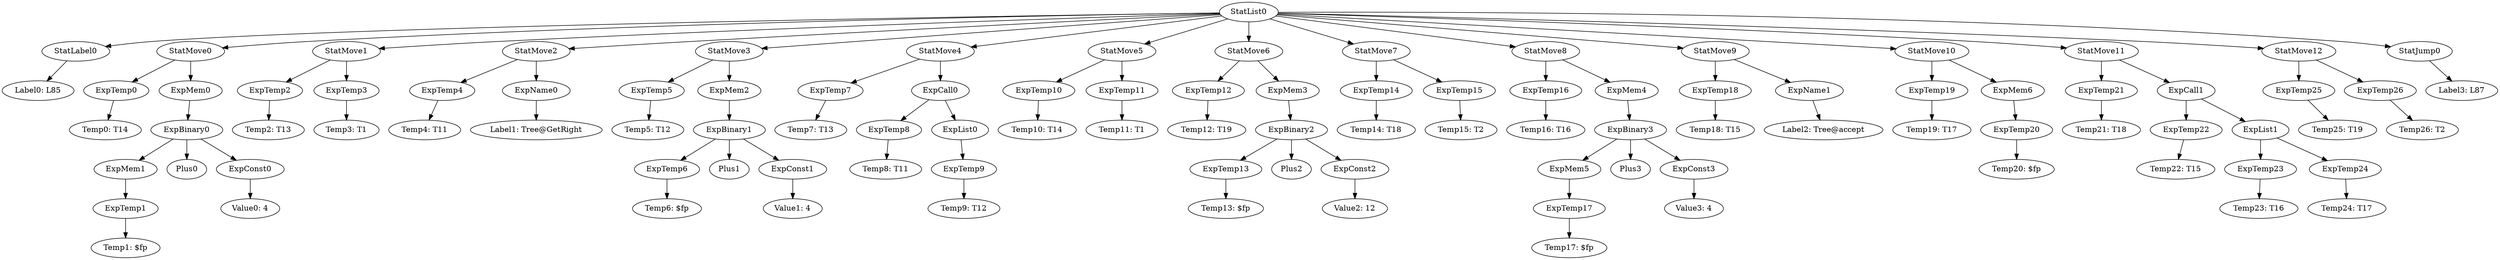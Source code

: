 digraph {
	ordering = out;
	ExpTemp26 -> "Temp26: T2";
	ExpTemp25 -> "Temp25: T19";
	StatJump0 -> "Label3: L87";
	ExpCall1 -> ExpTemp22;
	ExpCall1 -> ExpList1;
	StatMove11 -> ExpTemp21;
	StatMove11 -> ExpCall1;
	ExpTemp24 -> "Temp24: T17";
	ExpMem6 -> ExpTemp20;
	ExpTemp20 -> "Temp20: $fp";
	StatMove10 -> ExpTemp19;
	StatMove10 -> ExpMem6;
	StatMove9 -> ExpTemp18;
	StatMove9 -> ExpName1;
	ExpTemp22 -> "Temp22: T15";
	StatMove3 -> ExpTemp5;
	StatMove3 -> ExpMem2;
	ExpTemp11 -> "Temp11: T1";
	ExpTemp5 -> "Temp5: T12";
	ExpTemp1 -> "Temp1: $fp";
	ExpTemp14 -> "Temp14: T18";
	ExpTemp4 -> "Temp4: T11";
	ExpName0 -> "Label1: Tree@GetRight";
	ExpTemp3 -> "Temp3: T1";
	ExpConst1 -> "Value1: 4";
	StatMove5 -> ExpTemp10;
	StatMove5 -> ExpTemp11;
	StatMove1 -> ExpTemp2;
	StatMove1 -> ExpTemp3;
	ExpTemp18 -> "Temp18: T15";
	ExpTemp8 -> "Temp8: T11";
	ExpTemp23 -> "Temp23: T16";
	ExpBinary0 -> ExpMem1;
	ExpBinary0 -> Plus0;
	ExpBinary0 -> ExpConst0;
	ExpMem4 -> ExpBinary3;
	ExpTemp12 -> "Temp12: T19";
	ExpMem2 -> ExpBinary1;
	ExpCall0 -> ExpTemp8;
	ExpCall0 -> ExpList0;
	ExpTemp21 -> "Temp21: T18";
	ExpTemp17 -> "Temp17: $fp";
	ExpTemp7 -> "Temp7: T13";
	ExpTemp0 -> "Temp0: T14";
	StatList0 -> StatLabel0;
	StatList0 -> StatMove0;
	StatList0 -> StatMove1;
	StatList0 -> StatMove2;
	StatList0 -> StatMove3;
	StatList0 -> StatMove4;
	StatList0 -> StatMove5;
	StatList0 -> StatMove6;
	StatList0 -> StatMove7;
	StatList0 -> StatMove8;
	StatList0 -> StatMove9;
	StatList0 -> StatMove10;
	StatList0 -> StatMove11;
	StatList0 -> StatMove12;
	StatList0 -> StatJump0;
	ExpTemp19 -> "Temp19: T17";
	StatMove2 -> ExpTemp4;
	StatMove2 -> ExpName0;
	ExpTemp2 -> "Temp2: T13";
	ExpTemp10 -> "Temp10: T14";
	ExpConst0 -> "Value0: 4";
	ExpMem1 -> ExpTemp1;
	ExpList1 -> ExpTemp23;
	ExpList1 -> ExpTemp24;
	ExpBinary1 -> ExpTemp6;
	ExpBinary1 -> Plus1;
	ExpBinary1 -> ExpConst1;
	ExpMem0 -> ExpBinary0;
	StatMove4 -> ExpTemp7;
	StatMove4 -> ExpCall0;
	StatMove7 -> ExpTemp14;
	StatMove7 -> ExpTemp15;
	ExpTemp9 -> "Temp9: T12";
	ExpList0 -> ExpTemp9;
	ExpName1 -> "Label2: Tree@accept";
	ExpTemp15 -> "Temp15: T2";
	ExpTemp6 -> "Temp6: $fp";
	StatMove6 -> ExpTemp12;
	StatMove6 -> ExpMem3;
	ExpTemp13 -> "Temp13: $fp";
	ExpTemp16 -> "Temp16: T16";
	ExpMem5 -> ExpTemp17;
	StatLabel0 -> "Label0: L85";
	ExpBinary2 -> ExpTemp13;
	ExpBinary2 -> Plus2;
	ExpBinary2 -> ExpConst2;
	ExpMem3 -> ExpBinary2;
	StatMove0 -> ExpTemp0;
	StatMove0 -> ExpMem0;
	StatMove8 -> ExpTemp16;
	StatMove8 -> ExpMem4;
	StatMove12 -> ExpTemp25;
	StatMove12 -> ExpTemp26;
	ExpConst2 -> "Value2: 12";
	ExpBinary3 -> ExpMem5;
	ExpBinary3 -> Plus3;
	ExpBinary3 -> ExpConst3;
	ExpConst3 -> "Value3: 4";
}

